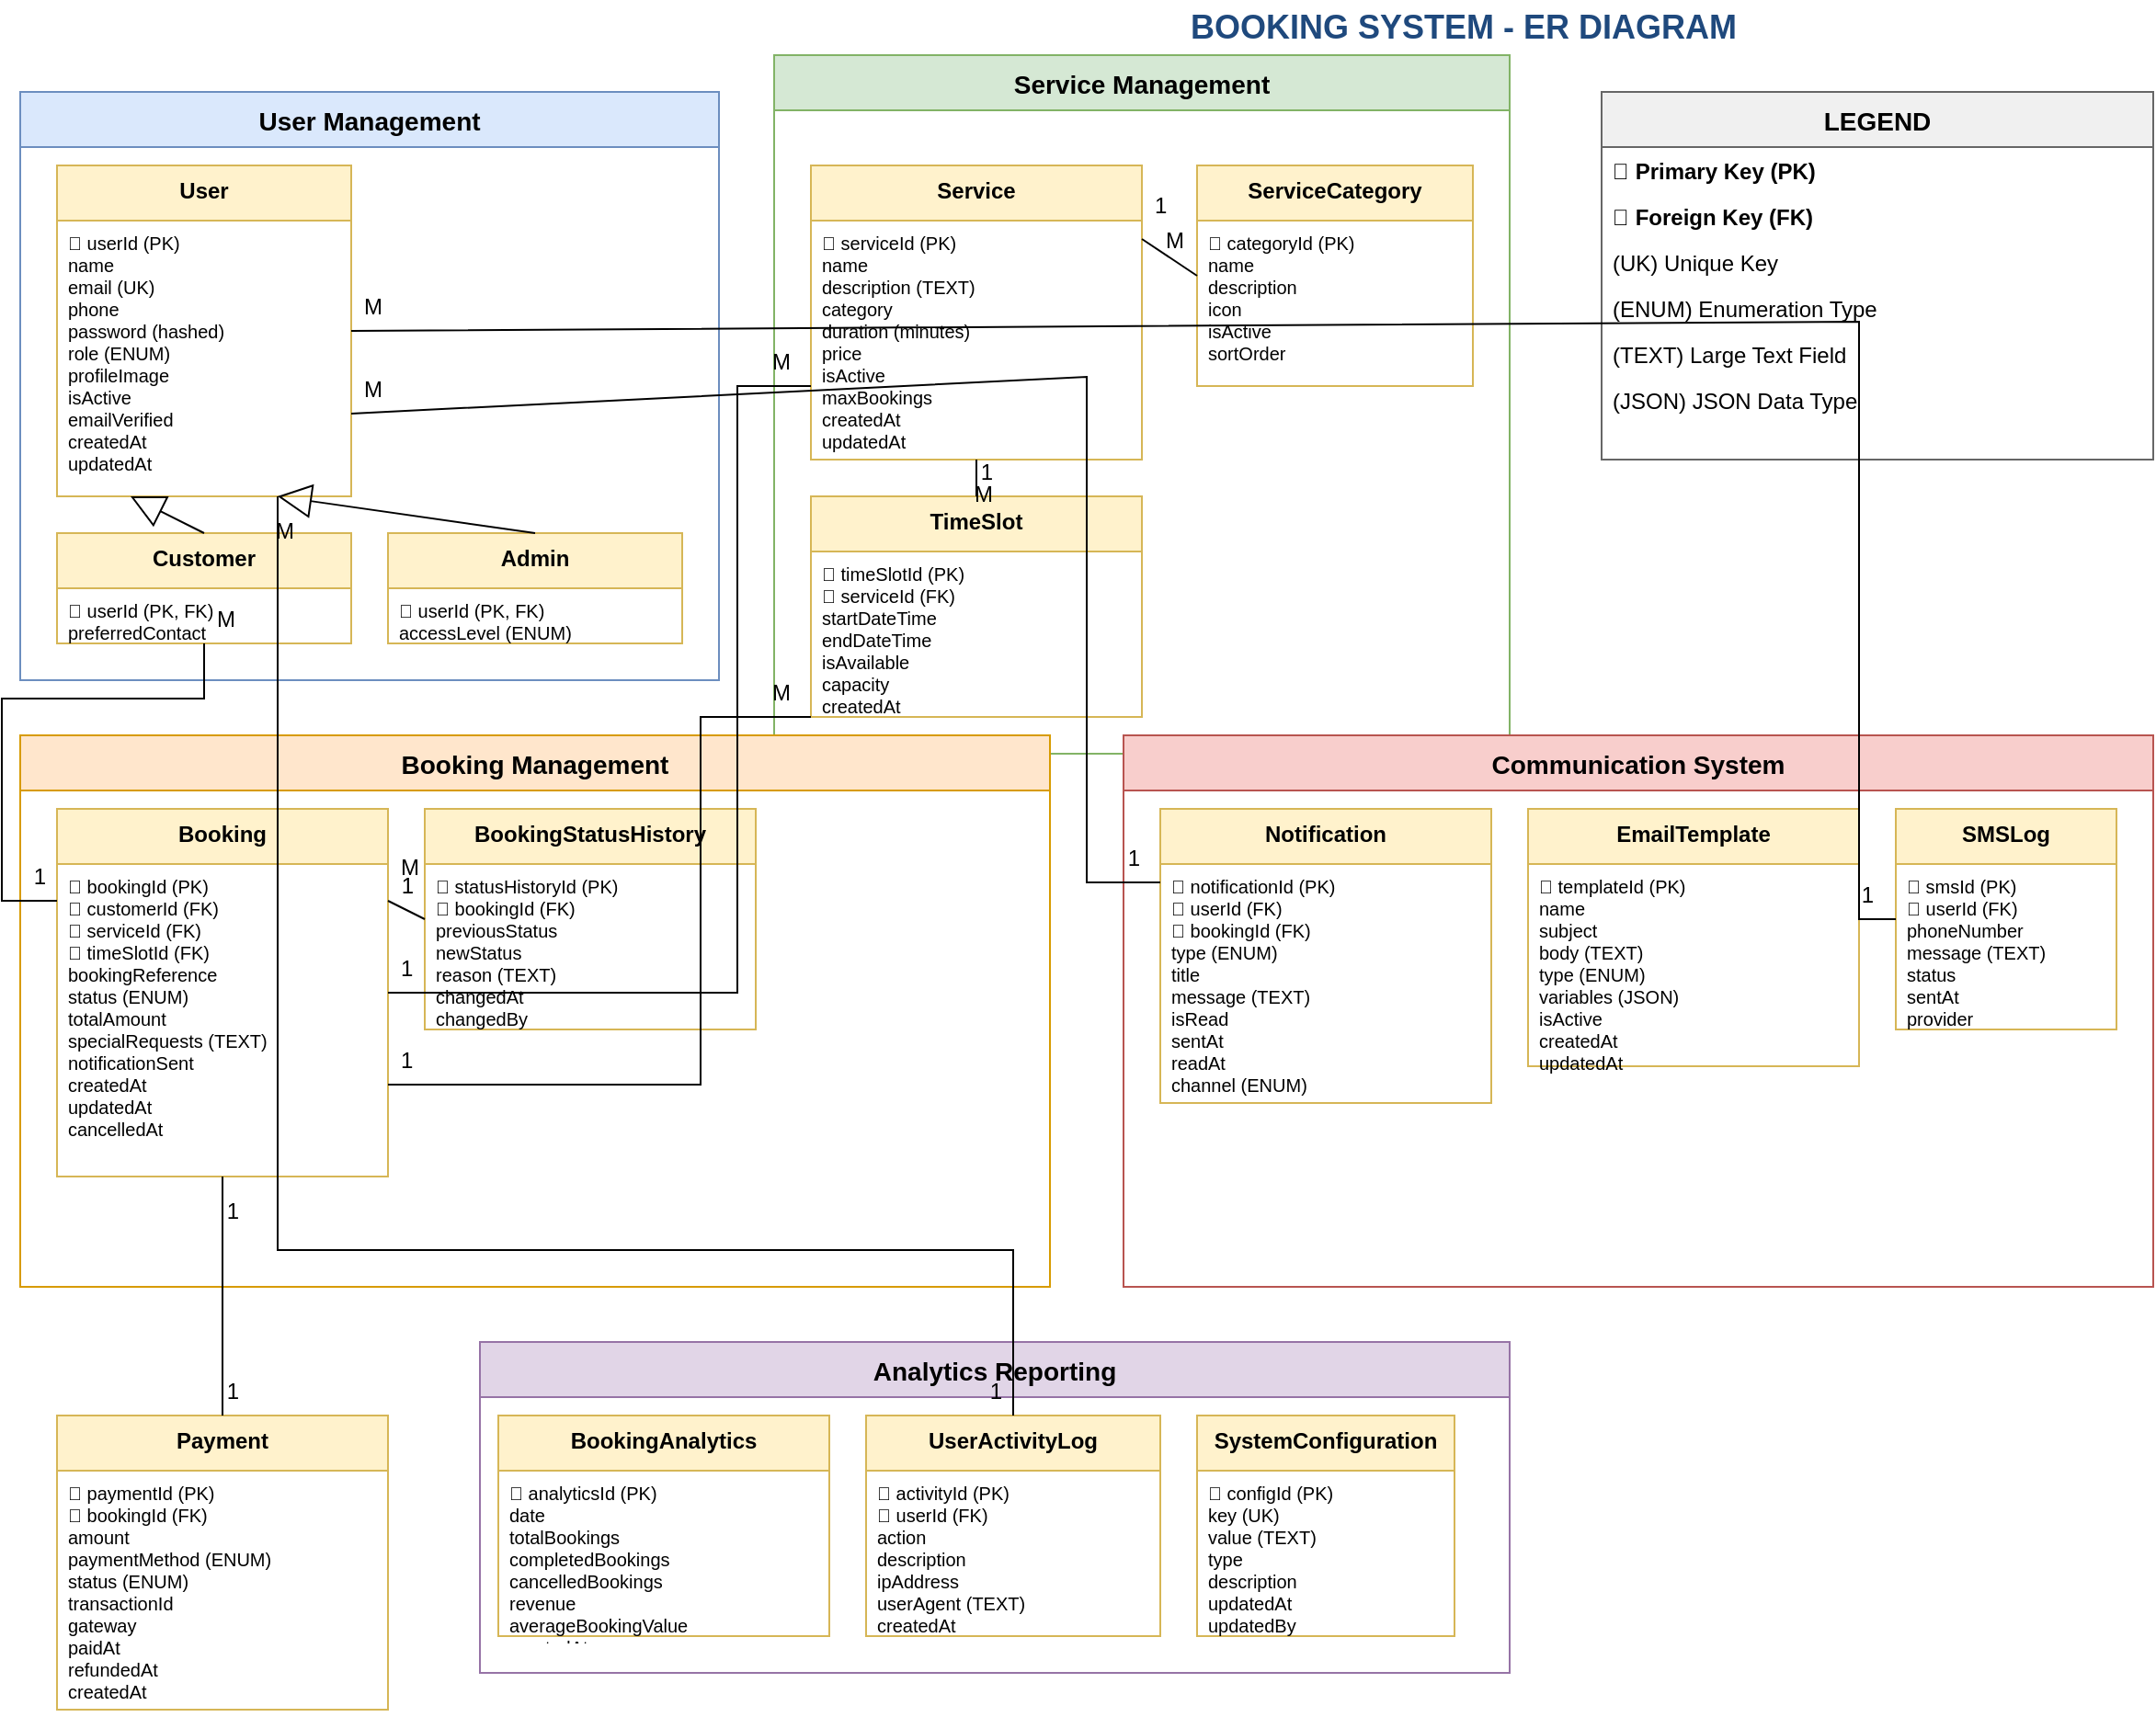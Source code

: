 <mxfile version="27.0.5">
  <diagram id="booking-er-diagram" name="Booking System ER Diagram">
    <mxGraphModel dx="856" dy="561" grid="1" gridSize="10" guides="1" tooltips="1" connect="1" arrows="1" fold="1" page="1" pageScale="1" pageWidth="1654" pageHeight="1169" math="0" shadow="0">
      <root>
        <mxCell id="0" />
        <mxCell id="1" parent="0" />
        <mxCell id="title" value="BOOKING SYSTEM - ER DIAGRAM" style="text;html=1;strokeColor=none;fillColor=none;align=center;verticalAlign=middle;whiteSpace=wrap;rounded=0;fontSize=18;fontStyle=1;fontColor=#1f497d;" parent="1" vertex="1">
          <mxGeometry x="450" y="20" width="750" height="30" as="geometry" />
        </mxCell>
        <mxCell id="section-user-mgmt" value="User Management" style="swimlane;fontStyle=1;childLayout=stackLayout;horizontal=1;startSize=30;horizontalStack=0;resizeParent=1;resizeParentMax=0;resizeLast=0;collapsible=1;marginBottom=0;fillColor=#dae8fc;strokeColor=#6c8ebf;fontSize=14;" parent="1" vertex="1">
          <mxGeometry x="40" y="70" width="380" height="320" as="geometry" />
        </mxCell>
        <mxCell id="entity-user" value="User" style="swimlane;fontStyle=1;align=center;verticalAlign=top;childLayout=stackLayout;horizontal=1;startSize=30;horizontalStack=0;resizeParent=1;resizeParentMax=0;resizeLast=0;collapsible=1;marginBottom=0;fillColor=#fff2cc;strokeColor=#d6b656;" parent="1" vertex="1">
          <mxGeometry x="60" y="110" width="160" height="180" as="geometry" />
        </mxCell>
        <mxCell id="user-attrs" value="🔑 userId (PK)&#xa;name&#xa;email (UK)&#xa;phone&#xa;password (hashed)&#xa;role (ENUM)&#xa;profileImage&#xa;isActive&#xa;emailVerified&#xa;createdAt&#xa;updatedAt" style="text;strokeColor=none;fillColor=none;align=left;verticalAlign=top;spacingLeft=4;spacingRight=4;overflow=hidden;rotatable=0;points=[[0,0.5],[1,0.5]];portConstraint=eastwest;fontSize=10;" parent="entity-user" vertex="1">
          <mxGeometry y="30" width="160" height="150" as="geometry" />
        </mxCell>
        <mxCell id="entity-customer" value="Customer" style="swimlane;fontStyle=1;align=center;verticalAlign=top;childLayout=stackLayout;horizontal=1;startSize=30;horizontalStack=0;resizeParent=1;resizeParentMax=0;resizeLast=0;collapsible=1;marginBottom=0;fillColor=#fff2cc;strokeColor=#d6b656;" parent="1" vertex="1">
          <mxGeometry x="60" y="310" width="160" height="60" as="geometry" />
        </mxCell>
        <mxCell id="customer-attrs" value="🔑 userId (PK, FK)&#xa;preferredContact" style="text;strokeColor=none;fillColor=none;align=left;verticalAlign=top;spacingLeft=4;spacingRight=4;overflow=hidden;rotatable=0;points=[[0,0.5],[1,0.5]];portConstraint=eastwest;fontSize=10;" parent="entity-customer" vertex="1">
          <mxGeometry y="30" width="160" height="30" as="geometry" />
        </mxCell>
        <mxCell id="entity-admin" value="Admin" style="swimlane;fontStyle=1;align=center;verticalAlign=top;childLayout=stackLayout;horizontal=1;startSize=30;horizontalStack=0;resizeParent=1;resizeParentMax=0;resizeLast=0;collapsible=1;marginBottom=0;fillColor=#fff2cc;strokeColor=#d6b656;" parent="1" vertex="1">
          <mxGeometry x="240" y="310" width="160" height="60" as="geometry" />
        </mxCell>
        <mxCell id="admin-attrs" value="🔑 userId (PK, FK)&#xa;accessLevel (ENUM)" style="text;strokeColor=none;fillColor=none;align=left;verticalAlign=top;spacingLeft=4;spacingRight=4;overflow=hidden;rotatable=0;points=[[0,0.5],[1,0.5]];portConstraint=eastwest;fontSize=10;" parent="entity-admin" vertex="1">
          <mxGeometry y="30" width="160" height="30" as="geometry" />
        </mxCell>
        <mxCell id="section-service-mgmt" value="Service Management" style="swimlane;fontStyle=1;childLayout=stackLayout;horizontal=1;startSize=30;horizontalStack=0;resizeParent=1;resizeParentMax=0;resizeLast=0;collapsible=1;marginBottom=0;fillColor=#d5e8d4;strokeColor=#82b366;fontSize=14;" parent="1" vertex="1">
          <mxGeometry x="450" y="50" width="400" height="380" as="geometry" />
        </mxCell>
        <mxCell id="entity-service" value="Service" style="swimlane;fontStyle=1;align=center;verticalAlign=top;childLayout=stackLayout;horizontal=1;startSize=30;horizontalStack=0;resizeParent=1;resizeParentMax=0;resizeLast=0;collapsible=1;marginBottom=0;fillColor=#fff2cc;strokeColor=#d6b656;" parent="1" vertex="1">
          <mxGeometry x="470" y="110" width="180" height="160" as="geometry" />
        </mxCell>
        <mxCell id="service-attrs" value="🔑 serviceId (PK)&#xa;name&#xa;description (TEXT)&#xa;category&#xa;duration (minutes)&#xa;price&#xa;isActive&#xa;maxBookings&#xa;createdAt&#xa;updatedAt" style="text;strokeColor=none;fillColor=none;align=left;verticalAlign=top;spacingLeft=4;spacingRight=4;overflow=hidden;rotatable=0;points=[[0,0.5],[1,0.5]];portConstraint=eastwest;fontSize=10;" parent="entity-service" vertex="1">
          <mxGeometry y="30" width="180" height="130" as="geometry" />
        </mxCell>
        <mxCell id="entity-timeslot" value="TimeSlot" style="swimlane;fontStyle=1;align=center;verticalAlign=top;childLayout=stackLayout;horizontal=1;startSize=30;horizontalStack=0;resizeParent=1;resizeParentMax=0;resizeLast=0;collapsible=1;marginBottom=0;fillColor=#fff2cc;strokeColor=#d6b656;" parent="1" vertex="1">
          <mxGeometry x="470" y="290" width="180" height="120" as="geometry" />
        </mxCell>
        <mxCell id="timeslot-attrs" value="🔑 timeSlotId (PK)&#xa;🔗 serviceId (FK)&#xa;startDateTime&#xa;endDateTime&#xa;isAvailable&#xa;capacity&#xa;createdAt" style="text;strokeColor=none;fillColor=none;align=left;verticalAlign=top;spacingLeft=4;spacingRight=4;overflow=hidden;rotatable=0;points=[[0,0.5],[1,0.5]];portConstraint=eastwest;fontSize=10;" parent="entity-timeslot" vertex="1">
          <mxGeometry y="30" width="180" height="90" as="geometry" />
        </mxCell>
        <mxCell id="entity-category" value="ServiceCategory" style="swimlane;fontStyle=1;align=center;verticalAlign=top;childLayout=stackLayout;horizontal=1;startSize=30;horizontalStack=0;resizeParent=1;resizeParentMax=0;resizeLast=0;collapsible=1;marginBottom=0;fillColor=#fff2cc;strokeColor=#d6b656;" parent="1" vertex="1">
          <mxGeometry x="680" y="110" width="150" height="120" as="geometry" />
        </mxCell>
        <mxCell id="category-attrs" value="🔑 categoryId (PK)&#xa;name&#xa;description&#xa;icon&#xa;isActive&#xa;sortOrder" style="text;strokeColor=none;fillColor=none;align=left;verticalAlign=top;spacingLeft=4;spacingRight=4;overflow=hidden;rotatable=0;points=[[0,0.5],[1,0.5]];portConstraint=eastwest;fontSize=10;" parent="entity-category" vertex="1">
          <mxGeometry y="30" width="150" height="90" as="geometry" />
        </mxCell>
        <mxCell id="section-booking-mgmt" value="Booking Management" style="swimlane;fontStyle=1;childLayout=stackLayout;horizontal=1;startSize=30;horizontalStack=0;resizeParent=1;resizeParentMax=0;resizeLast=0;collapsible=1;marginBottom=0;fillColor=#ffe6cc;strokeColor=#d79b00;fontSize=14;" parent="1" vertex="1">
          <mxGeometry x="40" y="420" width="560" height="300" as="geometry" />
        </mxCell>
        <mxCell id="entity-booking" value="Booking" style="swimlane;fontStyle=1;align=center;verticalAlign=top;childLayout=stackLayout;horizontal=1;startSize=30;horizontalStack=0;resizeParent=1;resizeParentMax=0;resizeLast=0;collapsible=1;marginBottom=0;fillColor=#fff2cc;strokeColor=#d6b656;" parent="1" vertex="1">
          <mxGeometry x="60" y="460" width="180" height="200" as="geometry" />
        </mxCell>
        <mxCell id="booking-attrs" value="🔑 bookingId (PK)&#xa;🔗 customerId (FK)&#xa;🔗 serviceId (FK)&#xa;🔗 timeSlotId (FK)&#xa;bookingReference&#xa;status (ENUM)&#xa;totalAmount&#xa;specialRequests (TEXT)&#xa;notificationSent&#xa;createdAt&#xa;updatedAt&#xa;cancelledAt" style="text;strokeColor=none;fillColor=none;align=left;verticalAlign=top;spacingLeft=4;spacingRight=4;overflow=hidden;rotatable=0;points=[[0,0.5],[1,0.5]];portConstraint=eastwest;fontSize=10;" parent="entity-booking" vertex="1">
          <mxGeometry y="30" width="180" height="170" as="geometry" />
        </mxCell>
        <mxCell id="entity-booking-status" value="BookingStatusHistory" style="swimlane;fontStyle=1;align=center;verticalAlign=top;childLayout=stackLayout;horizontal=1;startSize=30;horizontalStack=0;resizeParent=1;resizeParentMax=0;resizeLast=0;collapsible=1;marginBottom=0;fillColor=#fff2cc;strokeColor=#d6b656;" parent="1" vertex="1">
          <mxGeometry x="260" y="460" width="180" height="120" as="geometry" />
        </mxCell>
        <mxCell id="booking-status-attrs" value="🔑 statusHistoryId (PK)&#xa;🔗 bookingId (FK)&#xa;previousStatus&#xa;newStatus&#xa;reason (TEXT)&#xa;changedAt&#xa;changedBy" style="text;strokeColor=none;fillColor=none;align=left;verticalAlign=top;spacingLeft=4;spacingRight=4;overflow=hidden;rotatable=0;points=[[0,0.5],[1,0.5]];portConstraint=eastwest;fontSize=10;" parent="entity-booking-status" vertex="1">
          <mxGeometry y="30" width="180" height="90" as="geometry" />
        </mxCell>
        <mxCell id="entity-payment" value="Payment" style="swimlane;fontStyle=1;align=center;verticalAlign=top;childLayout=stackLayout;horizontal=1;startSize=30;horizontalStack=0;resizeParent=1;resizeParentMax=0;resizeLast=0;collapsible=1;marginBottom=0;fillColor=#fff2cc;strokeColor=#d6b656;" parent="1" vertex="1">
          <mxGeometry x="60" y="790" width="180" height="160" as="geometry" />
        </mxCell>
        <mxCell id="payment-attrs" value="🔑 paymentId (PK)&#xa;🔗 bookingId (FK)&#xa;amount&#xa;paymentMethod (ENUM)&#xa;status (ENUM)&#xa;transactionId&#xa;gateway&#xa;paidAt&#xa;refundedAt&#xa;createdAt" style="text;strokeColor=none;fillColor=none;align=left;verticalAlign=top;spacingLeft=4;spacingRight=4;overflow=hidden;rotatable=0;points=[[0,0.5],[1,0.5]];portConstraint=eastwest;fontSize=10;" parent="entity-payment" vertex="1">
          <mxGeometry y="30" width="180" height="130" as="geometry" />
        </mxCell>
        <mxCell id="section-communication" value="Communication System" style="swimlane;fontStyle=1;childLayout=stackLayout;horizontal=1;startSize=30;horizontalStack=0;resizeParent=1;resizeParentMax=0;resizeLast=0;collapsible=1;marginBottom=0;fillColor=#f8cecc;strokeColor=#b85450;fontSize=14;" parent="1" vertex="1">
          <mxGeometry x="640" y="420" width="560" height="300" as="geometry" />
        </mxCell>
        <mxCell id="entity-notification" value="Notification" style="swimlane;fontStyle=1;align=center;verticalAlign=top;childLayout=stackLayout;horizontal=1;startSize=30;horizontalStack=0;resizeParent=1;resizeParentMax=0;resizeLast=0;collapsible=1;marginBottom=0;fillColor=#fff2cc;strokeColor=#d6b656;" parent="1" vertex="1">
          <mxGeometry x="660" y="460" width="180" height="160" as="geometry" />
        </mxCell>
        <mxCell id="notification-attrs" value="🔑 notificationId (PK)&#xa;🔗 userId (FK)&#xa;🔗 bookingId (FK)&#xa;type (ENUM)&#xa;title&#xa;message (TEXT)&#xa;isRead&#xa;sentAt&#xa;readAt&#xa;channel (ENUM)" style="text;strokeColor=none;fillColor=none;align=left;verticalAlign=top;spacingLeft=4;spacingRight=4;overflow=hidden;rotatable=0;points=[[0,0.5],[1,0.5]];portConstraint=eastwest;fontSize=10;" parent="entity-notification" vertex="1">
          <mxGeometry y="30" width="180" height="130" as="geometry" />
        </mxCell>
        <mxCell id="entity-email-template" value="EmailTemplate" style="swimlane;fontStyle=1;align=center;verticalAlign=top;childLayout=stackLayout;horizontal=1;startSize=30;horizontalStack=0;resizeParent=1;resizeParentMax=0;resizeLast=0;collapsible=1;marginBottom=0;fillColor=#fff2cc;strokeColor=#d6b656;" parent="1" vertex="1">
          <mxGeometry x="860" y="460" width="180" height="140" as="geometry" />
        </mxCell>
        <mxCell id="email-template-attrs" value="🔑 templateId (PK)&#xa;name&#xa;subject&#xa;body (TEXT)&#xa;type (ENUM)&#xa;variables (JSON)&#xa;isActive&#xa;createdAt&#xa;updatedAt" style="text;strokeColor=none;fillColor=none;align=left;verticalAlign=top;spacingLeft=4;spacingRight=4;overflow=hidden;rotatable=0;points=[[0,0.5],[1,0.5]];portConstraint=eastwest;fontSize=10;" parent="entity-email-template" vertex="1">
          <mxGeometry y="30" width="180" height="110" as="geometry" />
        </mxCell>
        <mxCell id="entity-sms-log" value="SMSLog" style="swimlane;fontStyle=1;align=center;verticalAlign=top;childLayout=stackLayout;horizontal=1;startSize=30;horizontalStack=0;resizeParent=1;resizeParentMax=0;resizeLast=0;collapsible=1;marginBottom=0;fillColor=#fff2cc;strokeColor=#d6b656;" parent="1" vertex="1">
          <mxGeometry x="1060" y="460" width="120" height="120" as="geometry" />
        </mxCell>
        <mxCell id="sms-log-attrs" value="🔑 smsId (PK)&#xa;🔗 userId (FK)&#xa;phoneNumber&#xa;message (TEXT)&#xa;status&#xa;sentAt&#xa;provider" style="text;strokeColor=none;fillColor=none;align=left;verticalAlign=top;spacingLeft=4;spacingRight=4;overflow=hidden;rotatable=0;points=[[0,0.5],[1,0.5]];portConstraint=eastwest;fontSize=10;" parent="entity-sms-log" vertex="1">
          <mxGeometry y="30" width="120" height="90" as="geometry" />
        </mxCell>
        <mxCell id="section-analytics" value="Analytics  Reporting" style="swimlane;fontStyle=1;childLayout=stackLayout;horizontal=1;startSize=30;horizontalStack=0;resizeParent=1;resizeParentMax=0;resizeLast=0;collapsible=1;marginBottom=0;fillColor=#e1d5e7;strokeColor=#9673a6;fontSize=14;" parent="1" vertex="1">
          <mxGeometry x="290" y="750" width="560" height="180" as="geometry" />
        </mxCell>
        <mxCell id="entity-booking-analytics" value="BookingAnalytics" style="swimlane;fontStyle=1;align=center;verticalAlign=top;childLayout=stackLayout;horizontal=1;startSize=30;horizontalStack=0;resizeParent=1;resizeParentMax=0;resizeLast=0;collapsible=1;marginBottom=0;fillColor=#fff2cc;strokeColor=#d6b656;" parent="1" vertex="1">
          <mxGeometry x="300" y="790" width="180" height="120" as="geometry" />
        </mxCell>
        <mxCell id="booking-analytics-attrs" value="🔑 analyticsId (PK)&#xa;date&#xa;totalBookings&#xa;completedBookings&#xa;cancelledBookings&#xa;revenue&#xa;averageBookingValue&#xa;createdAt" style="text;strokeColor=none;fillColor=none;align=left;verticalAlign=top;spacingLeft=4;spacingRight=4;overflow=hidden;rotatable=0;points=[[0,0.5],[1,0.5]];portConstraint=eastwest;fontSize=10;" parent="entity-booking-analytics" vertex="1">
          <mxGeometry y="30" width="180" height="90" as="geometry" />
        </mxCell>
        <mxCell id="entity-user-activity" value="UserActivityLog" style="swimlane;fontStyle=1;align=center;verticalAlign=top;childLayout=stackLayout;horizontal=1;startSize=30;horizontalStack=0;resizeParent=1;resizeParentMax=0;resizeLast=0;collapsible=1;marginBottom=0;fillColor=#fff2cc;strokeColor=#d6b656;" parent="1" vertex="1">
          <mxGeometry x="500" y="790" width="160" height="120" as="geometry" />
        </mxCell>
        <mxCell id="user-activity-attrs" value="🔑 activityId (PK)&#xa;🔗 userId (FK)&#xa;action&#xa;description&#xa;ipAddress&#xa;userAgent (TEXT)&#xa;createdAt" style="text;strokeColor=none;fillColor=none;align=left;verticalAlign=top;spacingLeft=4;spacingRight=4;overflow=hidden;rotatable=0;points=[[0,0.5],[1,0.5]];portConstraint=eastwest;fontSize=10;" parent="entity-user-activity" vertex="1">
          <mxGeometry y="30" width="160" height="90" as="geometry" />
        </mxCell>
        <mxCell id="entity-system-config" value="SystemConfiguration" style="swimlane;fontStyle=1;align=center;verticalAlign=top;childLayout=stackLayout;horizontal=1;startSize=30;horizontalStack=0;resizeParent=1;resizeParentMax=0;resizeLast=0;collapsible=1;marginBottom=0;fillColor=#fff2cc;strokeColor=#d6b656;" parent="1" vertex="1">
          <mxGeometry x="680" y="790" width="140" height="120" as="geometry" />
        </mxCell>
        <mxCell id="system-config-attrs" value="🔑 configId (PK)&#xa;key (UK)&#xa;value (TEXT)&#xa;type&#xa;description&#xa;updatedAt&#xa;updatedBy" style="text;strokeColor=none;fillColor=none;align=left;verticalAlign=top;spacingLeft=4;spacingRight=4;overflow=hidden;rotatable=0;points=[[0,0.5],[1,0.5]];portConstraint=eastwest;fontSize=10;" parent="entity-system-config" vertex="1">
          <mxGeometry y="30" width="140" height="90" as="geometry" />
        </mxCell>
        <mxCell id="legend" value="LEGEND" style="swimlane;fontStyle=1;childLayout=stackLayout;horizontal=1;startSize=30;horizontalStack=0;resizeParent=1;resizeParentMax=0;resizeLast=0;collapsible=1;marginBottom=0;fillColor=#f0f0f0;strokeColor=#666666;fontSize=14;" parent="1" vertex="1">
          <mxGeometry x="900" y="70" width="300" height="200" as="geometry" />
        </mxCell>
        <mxCell id="legend-pk" value="🔑 Primary Key (PK)" style="text;strokeColor=none;fillColor=none;align=left;verticalAlign=middle;spacingLeft=4;spacingRight=4;overflow=hidden;rotatable=0;points=[[0,0.5],[1,0.5]];portConstraint=eastwest;fontSize=12;fontStyle=1;" parent="legend" vertex="1">
          <mxGeometry y="30" width="300" height="25" as="geometry" />
        </mxCell>
        <mxCell id="legend-fk" value="🔗 Foreign Key (FK)" style="text;strokeColor=none;fillColor=none;align=left;verticalAlign=middle;spacingLeft=4;spacingRight=4;overflow=hidden;rotatable=0;points=[[0,0.5],[1,0.5]];portConstraint=eastwest;fontSize=12;fontStyle=1;" parent="legend" vertex="1">
          <mxGeometry y="55" width="300" height="25" as="geometry" />
        </mxCell>
        <mxCell id="legend-uk" value="(UK) Unique Key" style="text;strokeColor=none;fillColor=none;align=left;verticalAlign=middle;spacingLeft=4;spacingRight=4;overflow=hidden;rotatable=0;points=[[0,0.5],[1,0.5]];portConstraint=eastwest;fontSize=12;" parent="legend" vertex="1">
          <mxGeometry y="80" width="300" height="25" as="geometry" />
        </mxCell>
        <mxCell id="legend-enum" value="(ENUM) Enumeration Type" style="text;strokeColor=none;fillColor=none;align=left;verticalAlign=middle;spacingLeft=4;spacingRight=4;overflow=hidden;rotatable=0;points=[[0,0.5],[1,0.5]];portConstraint=eastwest;fontSize=12;" parent="legend" vertex="1">
          <mxGeometry y="105" width="300" height="25" as="geometry" />
        </mxCell>
        <mxCell id="legend-text" value="(TEXT) Large Text Field" style="text;strokeColor=none;fillColor=none;align=left;verticalAlign=middle;spacingLeft=4;spacingRight=4;overflow=hidden;rotatable=0;points=[[0,0.5],[1,0.5]];portConstraint=eastwest;fontSize=12;" parent="legend" vertex="1">
          <mxGeometry y="130" width="300" height="25" as="geometry" />
        </mxCell>
        <mxCell id="legend-json" value="(JSON) JSON Data Type" style="text;strokeColor=none;fillColor=none;align=left;verticalAlign=middle;spacingLeft=4;spacingRight=4;overflow=hidden;rotatable=0;points=[[0,0.5],[1,0.5]];portConstraint=eastwest;fontSize=12;" parent="legend" vertex="1">
          <mxGeometry y="155" width="300" height="25" as="geometry" />
        </mxCell>
        <mxCell id="rel-user-customer" value="" style="endArrow=block;endSize=16;endFill=0;html=1;rounded=0;exitX=0.5;exitY=0;exitDx=0;exitDy=0;entryX=0.25;entryY=1;entryDx=0;entryDy=0;" parent="1" source="entity-customer" target="entity-user" edge="1">
          <mxGeometry width="160" relative="1" as="geometry">
            <mxPoint x="140" y="300" as="sourcePoint" />
            <mxPoint x="100" y="290" as="targetPoint" />
          </mxGeometry>
        </mxCell>
        <mxCell id="rel-user-admin" value="" style="endArrow=block;endSize=16;endFill=0;html=1;rounded=0;exitX=0.5;exitY=0;exitDx=0;exitDy=0;entryX=0.75;entryY=1;entryDx=0;entryDy=0;" parent="1" source="entity-admin" target="entity-user" edge="1">
          <mxGeometry width="160" relative="1" as="geometry">
            <mxPoint x="320" y="300" as="sourcePoint" />
            <mxPoint x="180" y="290" as="targetPoint" />
          </mxGeometry>
        </mxCell>
        <mxCell id="rel-service-category" value="" style="endArrow=none;html=1;rounded=0;exitX=1;exitY=0.25;exitDx=0;exitDy=0;entryX=0;entryY=0.5;entryDx=0;entryDy=0;" parent="1" source="entity-service" target="entity-category" edge="1">
          <mxGeometry relative="1" as="geometry">
            <mxPoint x="650" y="150" as="sourcePoint" />
            <mxPoint x="680" y="170" as="targetPoint" />
          </mxGeometry>
        </mxCell>
        <mxCell id="rel-service-category-m" value="M" style="resizable=0;html=1;whiteSpace=wrap;align=right;verticalAlign=bottom;" parent="rel-service-category" connectable="0" vertex="1">
          <mxGeometry x="1" relative="1" as="geometry">
            <mxPoint x="-5" y="-10" as="offset" />
          </mxGeometry>
        </mxCell>
        <mxCell id="rel-service-category-1" value="1" style="resizable=0;html=1;whiteSpace=wrap;align=left;verticalAlign=bottom;" parent="rel-service-category" connectable="0" vertex="1">
          <mxGeometry x="-1" relative="1" as="geometry">
            <mxPoint x="5" y="-10" as="offset" />
          </mxGeometry>
        </mxCell>
        <mxCell id="rel-service-timeslot" value="" style="endArrow=none;html=1;rounded=0;exitX=0.5;exitY=1;exitDx=0;exitDy=0;entryX=0.5;entryY=0;entryDx=0;entryDy=0;" parent="1" source="entity-service" target="entity-timeslot" edge="1">
          <mxGeometry relative="1" as="geometry">
            <mxPoint x="560" y="270" as="sourcePoint" />
            <mxPoint x="560" y="290" as="targetPoint" />
          </mxGeometry>
        </mxCell>
        <mxCell id="rel-service-timeslot-1" value="1" style="resizable=0;html=1;whiteSpace=wrap;align=right;verticalAlign=bottom;" parent="rel-service-timeslot" connectable="0" vertex="1">
          <mxGeometry x="1" relative="1" as="geometry">
            <mxPoint x="10" y="-5" as="offset" />
          </mxGeometry>
        </mxCell>
        <mxCell id="rel-service-timeslot-m" value="M" style="resizable=0;html=1;whiteSpace=wrap;align=right;verticalAlign=top;" parent="rel-service-timeslot" connectable="0" vertex="1">
          <mxGeometry x="-1" relative="1" as="geometry">
            <mxPoint x="10" y="5" as="offset" />
          </mxGeometry>
        </mxCell>
        <mxCell id="rel-customer-booking" value="" style="endArrow=none;html=1;rounded=0;exitX=0.5;exitY=1;exitDx=0;exitDy=0;entryX=0;entryY=0.25;entryDx=0;entryDy=0;" parent="1" source="entity-customer" target="entity-booking" edge="1">
          <mxGeometry relative="1" as="geometry">
            <mxPoint x="140" y="380" as="sourcePoint" />
            <mxPoint x="60" y="510" as="targetPoint" />
            <Array as="points">
              <mxPoint x="140" y="400" />
              <mxPoint x="30" y="400" />
              <mxPoint x="30" y="510" />
            </Array>
          </mxGeometry>
        </mxCell>
        <mxCell id="rel-customer-booking-1" value="1" style="resizable=0;html=1;whiteSpace=wrap;align=right;verticalAlign=bottom;" parent="rel-customer-booking" connectable="0" vertex="1">
          <mxGeometry x="1" relative="1" as="geometry">
            <mxPoint x="-5" y="-5" as="offset" />
          </mxGeometry>
        </mxCell>
        <mxCell id="rel-customer-booking-m" value="M" style="resizable=0;html=1;whiteSpace=wrap;align=left;verticalAlign=bottom;" parent="rel-customer-booking" connectable="0" vertex="1">
          <mxGeometry x="-1" relative="1" as="geometry">
            <mxPoint x="5" y="-5" as="offset" />
          </mxGeometry>
        </mxCell>
        <mxCell id="rel-booking-service" value="" style="endArrow=none;html=1;rounded=0;exitX=1;exitY=0.5;exitDx=0;exitDy=0;entryX=0;entryY=0.75;entryDx=0;entryDy=0;" parent="1" source="entity-booking" target="entity-service" edge="1">
          <mxGeometry relative="1" as="geometry">
            <mxPoint x="250" y="560" as="sourcePoint" />
            <mxPoint x="470" y="230" as="targetPoint" />
            <Array as="points">
              <mxPoint x="430" y="560" />
              <mxPoint x="430" y="230" />
            </Array>
          </mxGeometry>
        </mxCell>
        <mxCell id="rel-booking-service-m" value="M" style="resizable=0;html=1;whiteSpace=wrap;align=right;verticalAlign=bottom;" parent="rel-booking-service" connectable="0" vertex="1">
          <mxGeometry x="1" relative="1" as="geometry">
            <mxPoint x="-10" y="-5" as="offset" />
          </mxGeometry>
        </mxCell>
        <mxCell id="rel-booking-service-1" value="1" style="resizable=0;html=1;whiteSpace=wrap;align=left;verticalAlign=bottom;" parent="rel-booking-service" connectable="0" vertex="1">
          <mxGeometry x="-1" relative="1" as="geometry">
            <mxPoint x="5" y="-5" as="offset" />
          </mxGeometry>
        </mxCell>
        <mxCell id="rel-booking-timeslot" value="" style="endArrow=none;html=1;rounded=0;exitX=1;exitY=0.75;exitDx=0;exitDy=0;entryX=0;entryY=1;entryDx=0;entryDy=0;" parent="1" source="entity-booking" target="entity-timeslot" edge="1">
          <mxGeometry relative="1" as="geometry">
            <mxPoint x="250" y="610" as="sourcePoint" />
            <mxPoint x="470" y="410" as="targetPoint" />
            <Array as="points">
              <mxPoint x="410" y="610" />
              <mxPoint x="410" y="410" />
            </Array>
          </mxGeometry>
        </mxCell>
        <mxCell id="rel-booking-timeslot-m" value="M" style="resizable=0;html=1;whiteSpace=wrap;align=right;verticalAlign=bottom;" parent="rel-booking-timeslot" connectable="0" vertex="1">
          <mxGeometry x="1" relative="1" as="geometry">
            <mxPoint x="-10" y="-5" as="offset" />
          </mxGeometry>
        </mxCell>
        <mxCell id="rel-booking-timeslot-1" value="1" style="resizable=0;html=1;whiteSpace=wrap;align=left;verticalAlign=bottom;" parent="rel-booking-timeslot" connectable="0" vertex="1">
          <mxGeometry x="-1" relative="1" as="geometry">
            <mxPoint x="5" y="-5" as="offset" />
          </mxGeometry>
        </mxCell>
        <mxCell id="rel-booking-payment" value="" style="endArrow=none;html=1;rounded=0;exitX=0.5;exitY=1;exitDx=0;exitDy=0;entryX=0.5;entryY=0;entryDx=0;entryDy=0;" parent="1" source="entity-booking" target="entity-payment" edge="1">
          <mxGeometry relative="1" as="geometry">
            <mxPoint x="150" y="670" as="sourcePoint" />
            <mxPoint x="150" y="680" as="targetPoint" />
          </mxGeometry>
        </mxCell>
        <mxCell id="rel-booking-payment-1-1" value="1" style="resizable=0;html=1;whiteSpace=wrap;align=right;verticalAlign=bottom;" parent="rel-booking-payment" connectable="0" vertex="1">
          <mxGeometry x="1" relative="1" as="geometry">
            <mxPoint x="10" y="-5" as="offset" />
          </mxGeometry>
        </mxCell>
        <mxCell id="rel-booking-payment-1-2" value="1" style="resizable=0;html=1;whiteSpace=wrap;align=right;verticalAlign=top;" parent="rel-booking-payment" connectable="0" vertex="1">
          <mxGeometry x="-1" relative="1" as="geometry">
            <mxPoint x="10" y="5" as="offset" />
          </mxGeometry>
        </mxCell>
        <mxCell id="rel-booking-status" value="" style="endArrow=none;html=1;rounded=0;exitX=1;exitY=0.25;exitDx=0;exitDy=0;entryX=0;entryY=0.5;entryDx=0;entryDy=0;" parent="1" source="entity-booking" target="entity-booking-status" edge="1">
          <mxGeometry relative="1" as="geometry">
            <mxPoint x="240" y="510" as="sourcePoint" />
            <mxPoint x="260" y="520" as="targetPoint" />
          </mxGeometry>
        </mxCell>
        <mxCell id="rel-booking-status-1" value="1" style="resizable=0;html=1;whiteSpace=wrap;align=right;verticalAlign=bottom;" parent="rel-booking-status" connectable="0" vertex="1">
          <mxGeometry x="1" relative="1" as="geometry">
            <mxPoint x="-5" y="-10" as="offset" />
          </mxGeometry>
        </mxCell>
        <mxCell id="rel-booking-status-m" value="M" style="resizable=0;html=1;whiteSpace=wrap;align=left;verticalAlign=bottom;" parent="rel-booking-status" connectable="0" vertex="1">
          <mxGeometry x="-1" relative="1" as="geometry">
            <mxPoint x="5" y="-10" as="offset" />
          </mxGeometry>
        </mxCell>
        <mxCell id="rel-user-notification" value="" style="endArrow=none;html=1;rounded=0;exitX=1;exitY=0.75;exitDx=0;exitDy=0;entryX=0;entryY=0.25;entryDx=0;entryDy=0;" parent="1" source="entity-user" target="entity-notification" edge="1">
          <mxGeometry relative="1" as="geometry">
            <mxPoint x="220" y="225" as="sourcePoint" />
            <mxPoint x="660" y="500" as="targetPoint" />
            <Array as="points">
              <mxPoint x="620" y="225" />
              <mxPoint x="620" y="500" />
            </Array>
          </mxGeometry>
        </mxCell>
        <mxCell id="rel-user-notification-1" value="1" style="resizable=0;html=1;whiteSpace=wrap;align=right;verticalAlign=bottom;" parent="rel-user-notification" connectable="0" vertex="1">
          <mxGeometry x="1" relative="1" as="geometry">
            <mxPoint x="-10" y="-5" as="offset" />
          </mxGeometry>
        </mxCell>
        <mxCell id="rel-user-notification-m" value="M" style="resizable=0;html=1;whiteSpace=wrap;align=left;verticalAlign=bottom;" parent="rel-user-notification" connectable="0" vertex="1">
          <mxGeometry x="-1" relative="1" as="geometry">
            <mxPoint x="5" y="-5" as="offset" />
          </mxGeometry>
        </mxCell>
        <mxCell id="rel-user-sms" value="" style="endArrow=none;html=1;rounded=0;exitX=1;exitY=0.5;exitDx=0;exitDy=0;entryX=0;entryY=0.5;entryDx=0;entryDy=0;" parent="1" source="entity-user" target="entity-sms-log" edge="1">
          <mxGeometry relative="1" as="geometry">
            <mxPoint x="220" y="195" as="sourcePoint" />
            <mxPoint x="1060" y="520" as="targetPoint" />
            <Array as="points">
              <mxPoint x="1040" y="195" />
              <mxPoint x="1040" y="520" />
            </Array>
          </mxGeometry>
        </mxCell>
        <mxCell id="rel-user-sms-1" value="1" style="resizable=0;html=1;whiteSpace=wrap;align=right;verticalAlign=bottom;" parent="rel-user-sms" connectable="0" vertex="1">
          <mxGeometry x="1" relative="1" as="geometry">
            <mxPoint x="-10" y="-5" as="offset" />
          </mxGeometry>
        </mxCell>
        <mxCell id="rel-user-sms-m" value="M" style="resizable=0;html=1;whiteSpace=wrap;align=left;verticalAlign=bottom;" parent="rel-user-sms" connectable="0" vertex="1">
          <mxGeometry x="-1" relative="1" as="geometry">
            <mxPoint x="5" y="-5" as="offset" />
          </mxGeometry>
        </mxCell>
        <mxCell id="rel-user-activity" value="" style="endArrow=none;html=1;rounded=0;exitX=0.75;exitY=1;exitDx=0;exitDy=0;entryX=0.5;entryY=0;entryDx=0;entryDy=0;" parent="1" source="entity-user" target="entity-user-activity" edge="1">
          <mxGeometry relative="1" as="geometry">
            <mxPoint x="180" y="290" as="sourcePoint" />
            <mxPoint x="580" y="720" as="targetPoint" />
            <Array as="points">
              <mxPoint x="180" y="700" />
              <mxPoint x="580" y="700" />
            </Array>
          </mxGeometry>
        </mxCell>
        <mxCell id="rel-user-activity-1" value="1" style="resizable=0;html=1;whiteSpace=wrap;align=right;verticalAlign=bottom;" parent="rel-user-activity" connectable="0" vertex="1">
          <mxGeometry x="1" relative="1" as="geometry">
            <mxPoint x="-5" y="-5" as="offset" />
          </mxGeometry>
        </mxCell>
        <mxCell id="rel-user-activity-m" value="M" style="resizable=0;html=1;whiteSpace=wrap;align=right;verticalAlign=top;" parent="rel-user-activity" connectable="0" vertex="1">
          <mxGeometry x="-1" relative="1" as="geometry">
            <mxPoint x="10" y="5" as="offset" />
          </mxGeometry>
        </mxCell>
      </root>
    </mxGraphModel>
  </diagram>
</mxfile>
